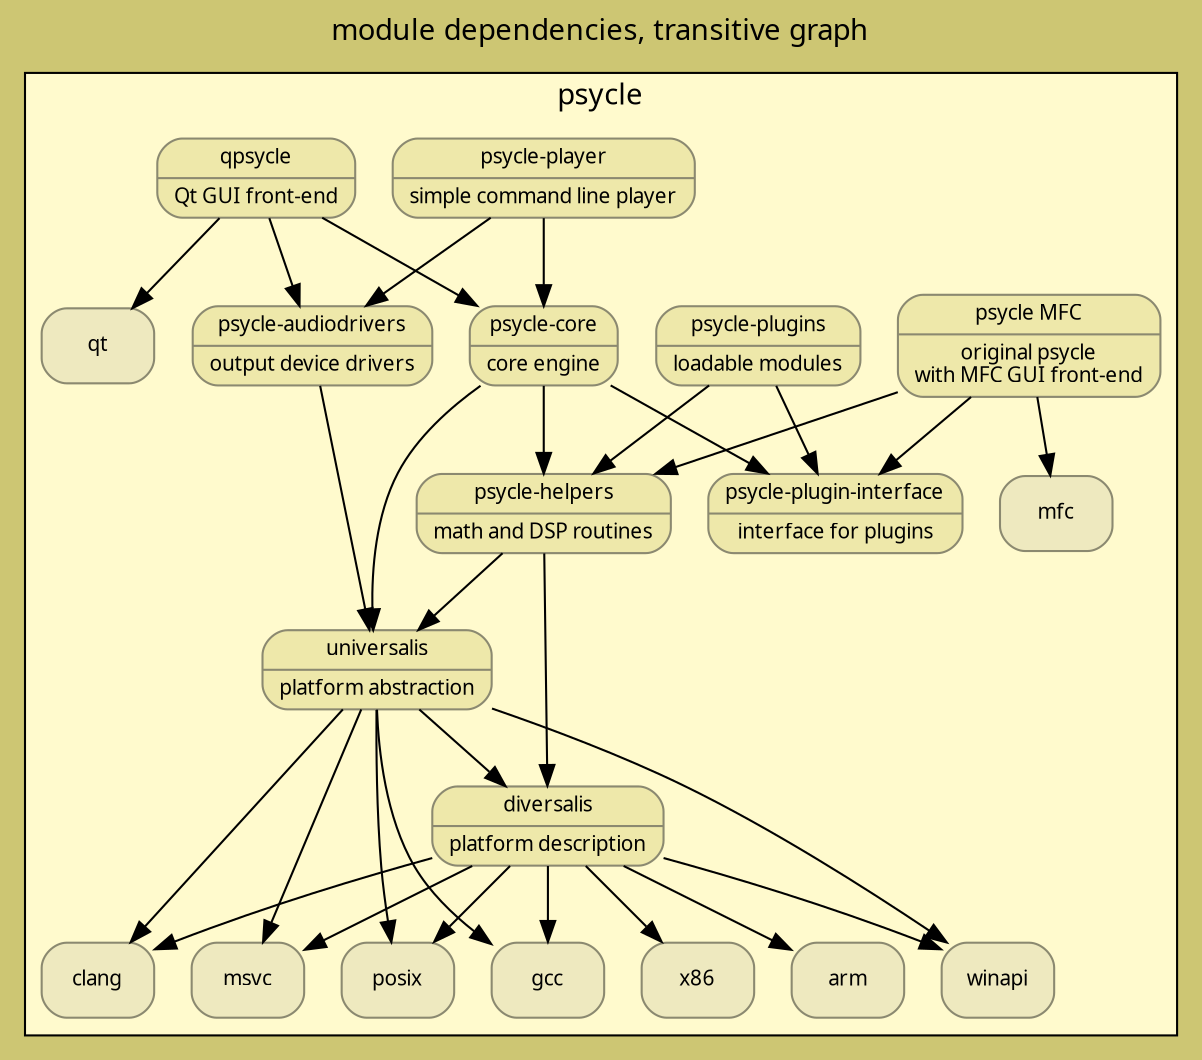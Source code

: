 // generate the .png image file with: dot dependencies.dot -Tpng > dependencies.png
digraph dependencies {
	label = "module dependencies, transitive graph"
	//rankdir = TB
	//rankdir = LR
	labelloc = t
	fontname = verdana
	fontsize = 14
	bgcolor = khaki3
	//concentrate = true // line concentrations
	ratio = auto
	node [
		shape = Mrecord
		style = rounded
		color = lemonchiffon4
		fillcolor = lemonchiffon1
		fontname = verdana
		fontsize = 10
	]
	
	subgraph cluster_psycle {
		label = "psycle"
		bgcolor = lemonchiffon1
		
		node [ style = filled fillcolor = lemonchiffon2 ]

		"gcc";
		"clang";
		"msvc";
		
		"posix";
		"winapi";

		"x86";
		"arm";
		
		"qt";
		"mfc";

		node [ style = filled fillcolor = palegoldenrod ]

		"diversalis" [ label = "{ diversalis | platform description }" ];
		"diversalis" -> "gcc";
		"diversalis" -> "clang";
		"diversalis" -> "msvc";
		"diversalis" -> "posix";
		"diversalis" -> "winapi";
		"diversalis" -> "x86";
		"diversalis" -> "arm";
		
		"universalis" [ label = "{ universalis | platform abstraction }" ];
		"universalis" -> "diversalis";
		"universalis" -> "gcc";
		"universalis" -> "clang";
		"universalis" -> "msvc";
		"universalis" -> "posix";
		"universalis" -> "winapi";
		
		"psycle-helpers" [ label = "{ psycle-helpers | math and DSP routines }" ];
		"psycle-helpers" -> "universalis";
		"psycle-helpers" -> "diversalis";
	
		"psycle-plugin-interface" [label = "{psycle-plugin-interface | interface for plugins }"];
	
		"psycle-core" [ label = "{ psycle-core | core engine }" ];
		"psycle-core" -> "psycle-plugin-interface";
		"psycle-core" -> "psycle-helpers";
		"psycle-core" -> "universalis";
	
		"psycle-audiodrivers" [ label = "{ psycle-audiodrivers | output device drivers }"];
		"psycle-audiodrivers" -> "universalis";
	
		"psycle-player" [ label = "{ psycle-player | simple command line player }"];
		"psycle-player" -> "psycle-core";
		"psycle-player" -> "psycle-audiodrivers";
	
		"psycle-plugins" [ label = "{ psycle-plugins | loadable modules }"];
		"psycle-plugins" -> "psycle-plugin-interface";
		"psycle-plugins" -> "psycle-helpers";

		"qpsycle" [ label = "{ qpsycle | Qt GUI front-end }" ];
		"qpsycle" -> "qt";
		"qpsycle" -> "psycle-core";
		"qpsycle" -> "psycle-audiodrivers";

		"psycle-mfc" [ label = "{ psycle MFC | original psycle\nwith MFC GUI front-end }" ];
		"psycle-mfc" -> "mfc";
		"psycle-mfc" -> "psycle-helpers";
		"psycle-mfc" -> "psycle-plugin-interface";
		//"psycle-mfc" -> "psycle-core";
		//"psycle-mfc" -> "psycle-audiodrivers";
	}
}
